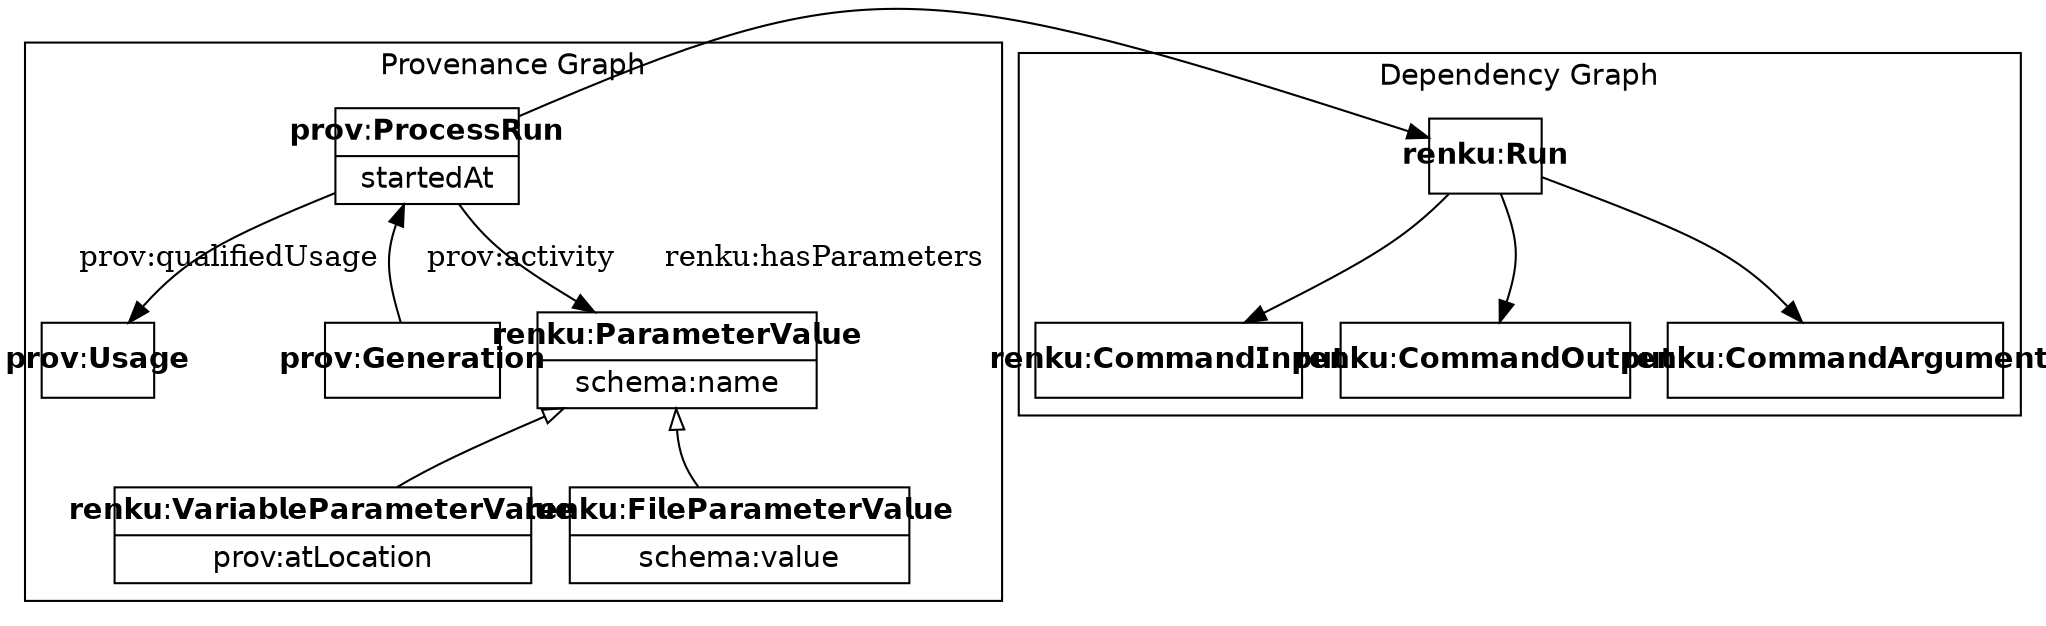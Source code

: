 digraph runMetadata {
    node [shape=record margin="-0.3,0.055" fontname="Helvetica"];
    splines = curved
    fontname="Helvetica"

    subgraph clusterprovenance {
        width=100
        label="Provenance Graph";
        ProcessRun [
            label = " { 𝗽𝗿𝗼𝘃:𝗣𝗿𝗼𝗰𝗲𝘀𝘀𝗥𝘂𝗻 |  startedAt }"
            shape=record
        ];

        QualifiedUsage [label="𝗽𝗿𝗼𝘃:𝗨𝘀𝗮𝗴𝗲"];
        Generation [label="𝗽𝗿𝗼𝘃:𝗚𝗲𝗻𝗲𝗿𝗮𝘁𝗶𝗼𝗻"];


        ParameterValue [label="{ 𝗿𝗲𝗻𝗸𝘂:𝗣𝗮𝗿𝗮𝗺𝗲𝘁𝗲𝗿𝗩𝗮𝗹𝘂𝗲 | schema:name}"];

        VariableParameterValue [label="{𝗿𝗲𝗻𝗸𝘂:𝗩𝗮𝗿𝗶𝗮𝗯𝗹𝗲𝗣𝗮𝗿𝗮𝗺𝗲𝘁𝗲𝗿𝗩𝗮𝗹𝘂𝗲|prov:atLocation}" ];
        FileParameterValue [label="{𝗿𝗲𝗻𝗸𝘂:𝗙𝗶𝗹𝗲𝗣𝗮𝗿𝗮𝗺𝗲𝘁𝗲𝗿𝗩𝗮𝗹𝘂𝗲|schema:value}"];



        ProcessRun -> ParameterValue [label="renku:hasParameters"];
        ProcessRun -> QualifiedUsage [ label="prov:qualifiedUsage"];
        ProcessRun -> Generation[ label="prov:activity" dir=back];
        ParameterValue -> FileParameterValue [arrowtail=empty dir=back];
        ParameterValue -> VariableParameterValue [arrowtail=empty dir=back];
    }

    subgraph clustertemplate {
        width=1
        label="Dependency Graph";
        RenkuRun [label=" 𝗿𝗲𝗻𝗸𝘂:𝗥𝘂𝗻 "];
        CommandInput [label="𝗿𝗲𝗻𝗸𝘂:𝗖𝗼𝗺𝗺𝗮𝗻𝗱𝗜𝗻𝗽𝘂𝘁"];
        CommandOutput [label="𝗿𝗲𝗻𝗸𝘂:𝗖𝗼𝗺𝗺𝗮𝗻𝗱𝗢𝘂𝘁𝗽𝘂𝘁"];
        CommandArgument [label="𝗿𝗲𝗻𝗸𝘂:𝗖𝗼𝗺𝗺𝗮𝗻𝗱𝗔𝗿𝗴𝘂𝗺𝗲𝗻𝘁"];
        RenkuRun -> CommandInput
        RenkuRun -> CommandOutput
        RenkuRun -> CommandArgument
    }

    ProcessRun -> RenkuRun [constraint=false];
}